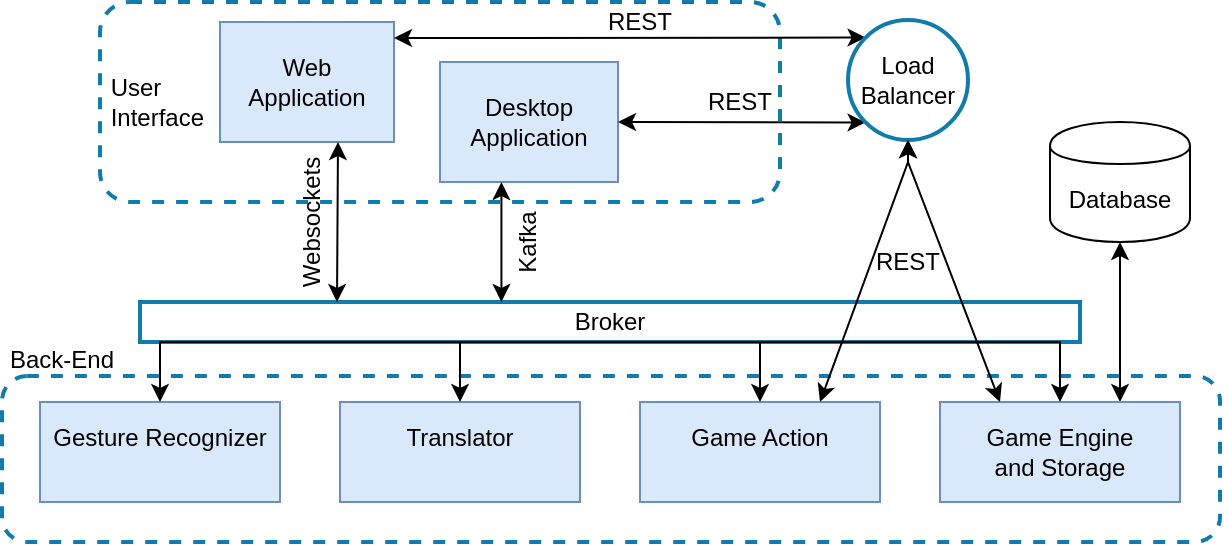 <mxfile version="13.0.9"><diagram id="xK5Qp-cx0cO69CHTdVYa" name="Page-1"><mxGraphModel dx="1041" dy="504" grid="1" gridSize="10" guides="1" tooltips="1" connect="1" arrows="1" fold="1" page="1" pageScale="1" pageWidth="850" pageHeight="1100" math="0" shadow="0"><root><mxCell id="0"/><mxCell id="1" parent="0"/><mxCell id="4z51O3z5L8A2qYmsUc7P-52" value="Broker" style="rounded=0;whiteSpace=wrap;html=1;strokeColor=#117CAB;strokeWidth=2;" vertex="1" parent="1"><mxGeometry x="80" y="160" width="470" height="20" as="geometry"/></mxCell><mxCell id="4z51O3z5L8A2qYmsUc7P-46" value="&lt;div&gt;&lt;span&gt;&amp;nbsp;User&lt;/span&gt;&lt;/div&gt;&lt;div&gt;&lt;span&gt;&amp;nbsp;Interface&lt;/span&gt;&lt;/div&gt;" style="rounded=1;whiteSpace=wrap;html=1;strokeColor=#117CAB;fillColor=none;dashed=1;strokeWidth=2;align=left;" vertex="1" parent="1"><mxGeometry x="60" y="10" width="340" height="100" as="geometry"/></mxCell><mxCell id="4z51O3z5L8A2qYmsUc7P-51" value="" style="rounded=1;whiteSpace=wrap;html=1;strokeColor=#117CAB;fillColor=none;dashed=1;strokeWidth=2;align=left;" vertex="1" parent="1"><mxGeometry x="11" y="197" width="609" height="83" as="geometry"/></mxCell><mxCell id="4z51O3z5L8A2qYmsUc7P-11" value="Web&lt;br&gt;Application" style="rounded=0;whiteSpace=wrap;html=1;fillColor=#dae8fc;strokeColor=#6c8ebf;" vertex="1" parent="1"><mxGeometry x="120" y="20" width="87" height="60" as="geometry"/></mxCell><mxCell id="4z51O3z5L8A2qYmsUc7P-12" value="Desktop&lt;br&gt;Application" style="rounded=0;whiteSpace=wrap;html=1;fillColor=#dae8fc;strokeColor=#6c8ebf;" vertex="1" parent="1"><mxGeometry x="230" y="40" width="89" height="60" as="geometry"/></mxCell><mxCell id="4z51O3z5L8A2qYmsUc7P-19" value="" style="endArrow=classic;startArrow=classic;html=1;strokeColor=#000000;exitX=1;exitY=0.25;exitDx=0;exitDy=0;entryX=0;entryY=0;entryDx=0;entryDy=0;" edge="1" parent="1" target="4z51O3z5L8A2qYmsUc7P-55"><mxGeometry width="50" height="50" relative="1" as="geometry"><mxPoint x="207" y="28" as="sourcePoint"/><mxPoint x="448.787" y="25.787" as="targetPoint"/></mxGeometry></mxCell><mxCell id="4z51O3z5L8A2qYmsUc7P-20" value="" style="endArrow=classic;startArrow=classic;html=1;strokeColor=#000000;exitX=1;exitY=0.5;exitDx=0;exitDy=0;entryX=0;entryY=1;entryDx=0;entryDy=0;" edge="1" parent="1" source="4z51O3z5L8A2qYmsUc7P-12" target="4z51O3z5L8A2qYmsUc7P-55"><mxGeometry width="50" height="50" relative="1" as="geometry"><mxPoint x="315" y="160" as="sourcePoint"/><mxPoint x="315" y="100" as="targetPoint"/></mxGeometry></mxCell><mxCell id="4z51O3z5L8A2qYmsUc7P-21" value="REST" style="text;html=1;strokeColor=none;fillColor=none;align=center;verticalAlign=middle;whiteSpace=wrap;rounded=0;rotation=0;" vertex="1" parent="1"><mxGeometry x="310" y="10" width="40" height="20" as="geometry"/></mxCell><mxCell id="4z51O3z5L8A2qYmsUc7P-22" value="" style="endArrow=classic;startArrow=classic;html=1;strokeColor=#000000;exitX=0.25;exitY=0;exitDx=0;exitDy=0;entryX=0.5;entryY=1;entryDx=0;entryDy=0;" edge="1" parent="1"><mxGeometry width="50" height="50" relative="1" as="geometry"><mxPoint x="178.5" y="160" as="sourcePoint"/><mxPoint x="179" y="80" as="targetPoint"/></mxGeometry></mxCell><mxCell id="4z51O3z5L8A2qYmsUc7P-23" value="Websockets" style="text;html=1;strokeColor=none;fillColor=none;align=center;verticalAlign=middle;whiteSpace=wrap;rounded=0;rotation=-90;" vertex="1" parent="1"><mxGeometry x="146" y="110" width="40" height="20" as="geometry"/></mxCell><mxCell id="4z51O3z5L8A2qYmsUc7P-24" value="Database" style="shape=cylinder;whiteSpace=wrap;html=1;boundedLbl=1;backgroundOutline=1;" vertex="1" parent="1"><mxGeometry x="535" y="70" width="70" height="60" as="geometry"/></mxCell><mxCell id="4z51O3z5L8A2qYmsUc7P-26" value="" style="endArrow=classic;startArrow=classic;html=1;strokeColor=#000000;exitX=0.75;exitY=0;exitDx=0;exitDy=0;entryX=0.5;entryY=1;entryDx=0;entryDy=0;" edge="1" parent="1" source="4z51O3z5L8A2qYmsUc7P-34" target="4z51O3z5L8A2qYmsUc7P-24"><mxGeometry width="50" height="50" relative="1" as="geometry"><mxPoint x="540" y="170" as="sourcePoint"/><mxPoint x="397" y="110" as="targetPoint"/></mxGeometry></mxCell><mxCell id="4z51O3z5L8A2qYmsUc7P-31" value="Gesture Recognizer&lt;br&gt;&lt;br&gt;" style="rounded=0;whiteSpace=wrap;html=1;fillColor=#dae8fc;strokeColor=#6c8ebf;" vertex="1" parent="1"><mxGeometry x="30" y="210" width="120" height="50" as="geometry"/></mxCell><mxCell id="4z51O3z5L8A2qYmsUc7P-32" value="Translator&lt;br&gt;&lt;br&gt;" style="rounded=0;whiteSpace=wrap;html=1;fillColor=#dae8fc;strokeColor=#6c8ebf;" vertex="1" parent="1"><mxGeometry x="180" y="210" width="120" height="50" as="geometry"/></mxCell><mxCell id="4z51O3z5L8A2qYmsUc7P-33" value="Game Action&lt;br&gt;&lt;br&gt;" style="rounded=0;whiteSpace=wrap;html=1;fillColor=#dae8fc;strokeColor=#6c8ebf;" vertex="1" parent="1"><mxGeometry x="330" y="210" width="120" height="50" as="geometry"/></mxCell><mxCell id="4z51O3z5L8A2qYmsUc7P-34" value="Game Engine&lt;br&gt;and Storage&lt;br&gt;" style="rounded=0;whiteSpace=wrap;html=1;fillColor=#dae8fc;strokeColor=#6c8ebf;" vertex="1" parent="1"><mxGeometry x="480" y="210" width="120" height="50" as="geometry"/></mxCell><mxCell id="4z51O3z5L8A2qYmsUc7P-39" value="" style="endArrow=classic;startArrow=classic;html=1;strokeColor=#000000;exitX=0.5;exitY=0;exitDx=0;exitDy=0;entryX=0.5;entryY=1;entryDx=0;entryDy=0;" edge="1" parent="1"><mxGeometry width="50" height="50" relative="1" as="geometry"><mxPoint x="260.71" y="160" as="sourcePoint"/><mxPoint x="260.71" y="100" as="targetPoint"/></mxGeometry></mxCell><mxCell id="4z51O3z5L8A2qYmsUc7P-40" value="REST" style="text;html=1;strokeColor=none;fillColor=none;align=center;verticalAlign=middle;whiteSpace=wrap;rounded=0;rotation=0;" vertex="1" parent="1"><mxGeometry x="360" y="50" width="40" height="20" as="geometry"/></mxCell><mxCell id="4z51O3z5L8A2qYmsUc7P-41" value="Kafka" style="text;html=1;strokeColor=none;fillColor=none;align=center;verticalAlign=middle;whiteSpace=wrap;rounded=0;rotation=-90;" vertex="1" parent="1"><mxGeometry x="254" y="120" width="40" height="20" as="geometry"/></mxCell><mxCell id="4z51O3z5L8A2qYmsUc7P-47" value="Back-End" style="text;html=1;strokeColor=none;fillColor=none;align=center;verticalAlign=middle;whiteSpace=wrap;rounded=0;rotation=0;" vertex="1" parent="1"><mxGeometry x="11" y="179" width="60" height="20" as="geometry"/></mxCell><mxCell id="4z51O3z5L8A2qYmsUc7P-48" value="" style="endArrow=classic;startArrow=classic;html=1;strokeColor=#000000;edgeStyle=orthogonalEdgeStyle;rounded=0;" edge="1" parent="1"><mxGeometry width="50" height="50" relative="1" as="geometry"><mxPoint x="240" y="210" as="sourcePoint"/><mxPoint x="540" y="210" as="targetPoint"/><Array as="points"><mxPoint x="240" y="180"/><mxPoint x="540" y="180"/><mxPoint x="540" y="210"/></Array></mxGeometry></mxCell><mxCell id="4z51O3z5L8A2qYmsUc7P-49" value="" style="endArrow=classic;startArrow=classic;html=1;strokeColor=#000000;entryX=0.5;entryY=0;entryDx=0;entryDy=0;edgeStyle=orthogonalEdgeStyle;rounded=0;" edge="1" parent="1" target="4z51O3z5L8A2qYmsUc7P-33"><mxGeometry width="50" height="50" relative="1" as="geometry"><mxPoint x="90" y="210" as="sourcePoint"/><mxPoint x="260" y="273" as="targetPoint"/><Array as="points"><mxPoint x="90" y="210"/><mxPoint x="90" y="180"/><mxPoint x="390" y="180"/></Array></mxGeometry></mxCell><mxCell id="4z51O3z5L8A2qYmsUc7P-55" value="&lt;span&gt;Load&lt;/span&gt;&lt;br&gt;&lt;span&gt;Balancer&lt;/span&gt;" style="ellipse;whiteSpace=wrap;html=1;aspect=fixed;strokeWidth=2;strokeColor=#117CAB;" vertex="1" parent="1"><mxGeometry x="434" y="19" width="60" height="60" as="geometry"/></mxCell><mxCell id="4z51O3z5L8A2qYmsUc7P-56" value="" style="endArrow=classic;startArrow=classic;html=1;strokeColor=#000000;entryX=0.5;entryY=1;entryDx=0;entryDy=0;exitX=0.75;exitY=0;exitDx=0;exitDy=0;rounded=0;" edge="1" parent="1" source="4z51O3z5L8A2qYmsUc7P-33" target="4z51O3z5L8A2qYmsUc7P-55"><mxGeometry width="50" height="50" relative="1" as="geometry"><mxPoint x="400" y="160" as="sourcePoint"/><mxPoint x="450" y="110" as="targetPoint"/><Array as="points"><mxPoint x="464" y="90"/></Array></mxGeometry></mxCell><mxCell id="4z51O3z5L8A2qYmsUc7P-57" value="" style="endArrow=classic;startArrow=classic;html=1;strokeColor=#000000;entryX=0.5;entryY=1;entryDx=0;entryDy=0;exitX=0.25;exitY=0;exitDx=0;exitDy=0;rounded=0;" edge="1" parent="1" source="4z51O3z5L8A2qYmsUc7P-34" target="4z51O3z5L8A2qYmsUc7P-55"><mxGeometry width="50" height="50" relative="1" as="geometry"><mxPoint x="430" y="220" as="sourcePoint"/><mxPoint x="480" y="89.0" as="targetPoint"/><Array as="points"><mxPoint x="464" y="90"/></Array></mxGeometry></mxCell><mxCell id="4z51O3z5L8A2qYmsUc7P-58" value="REST" style="text;html=1;strokeColor=none;fillColor=none;align=center;verticalAlign=middle;whiteSpace=wrap;rounded=0;rotation=0;" vertex="1" parent="1"><mxGeometry x="444" y="130" width="40" height="20" as="geometry"/></mxCell></root></mxGraphModel></diagram></mxfile>
